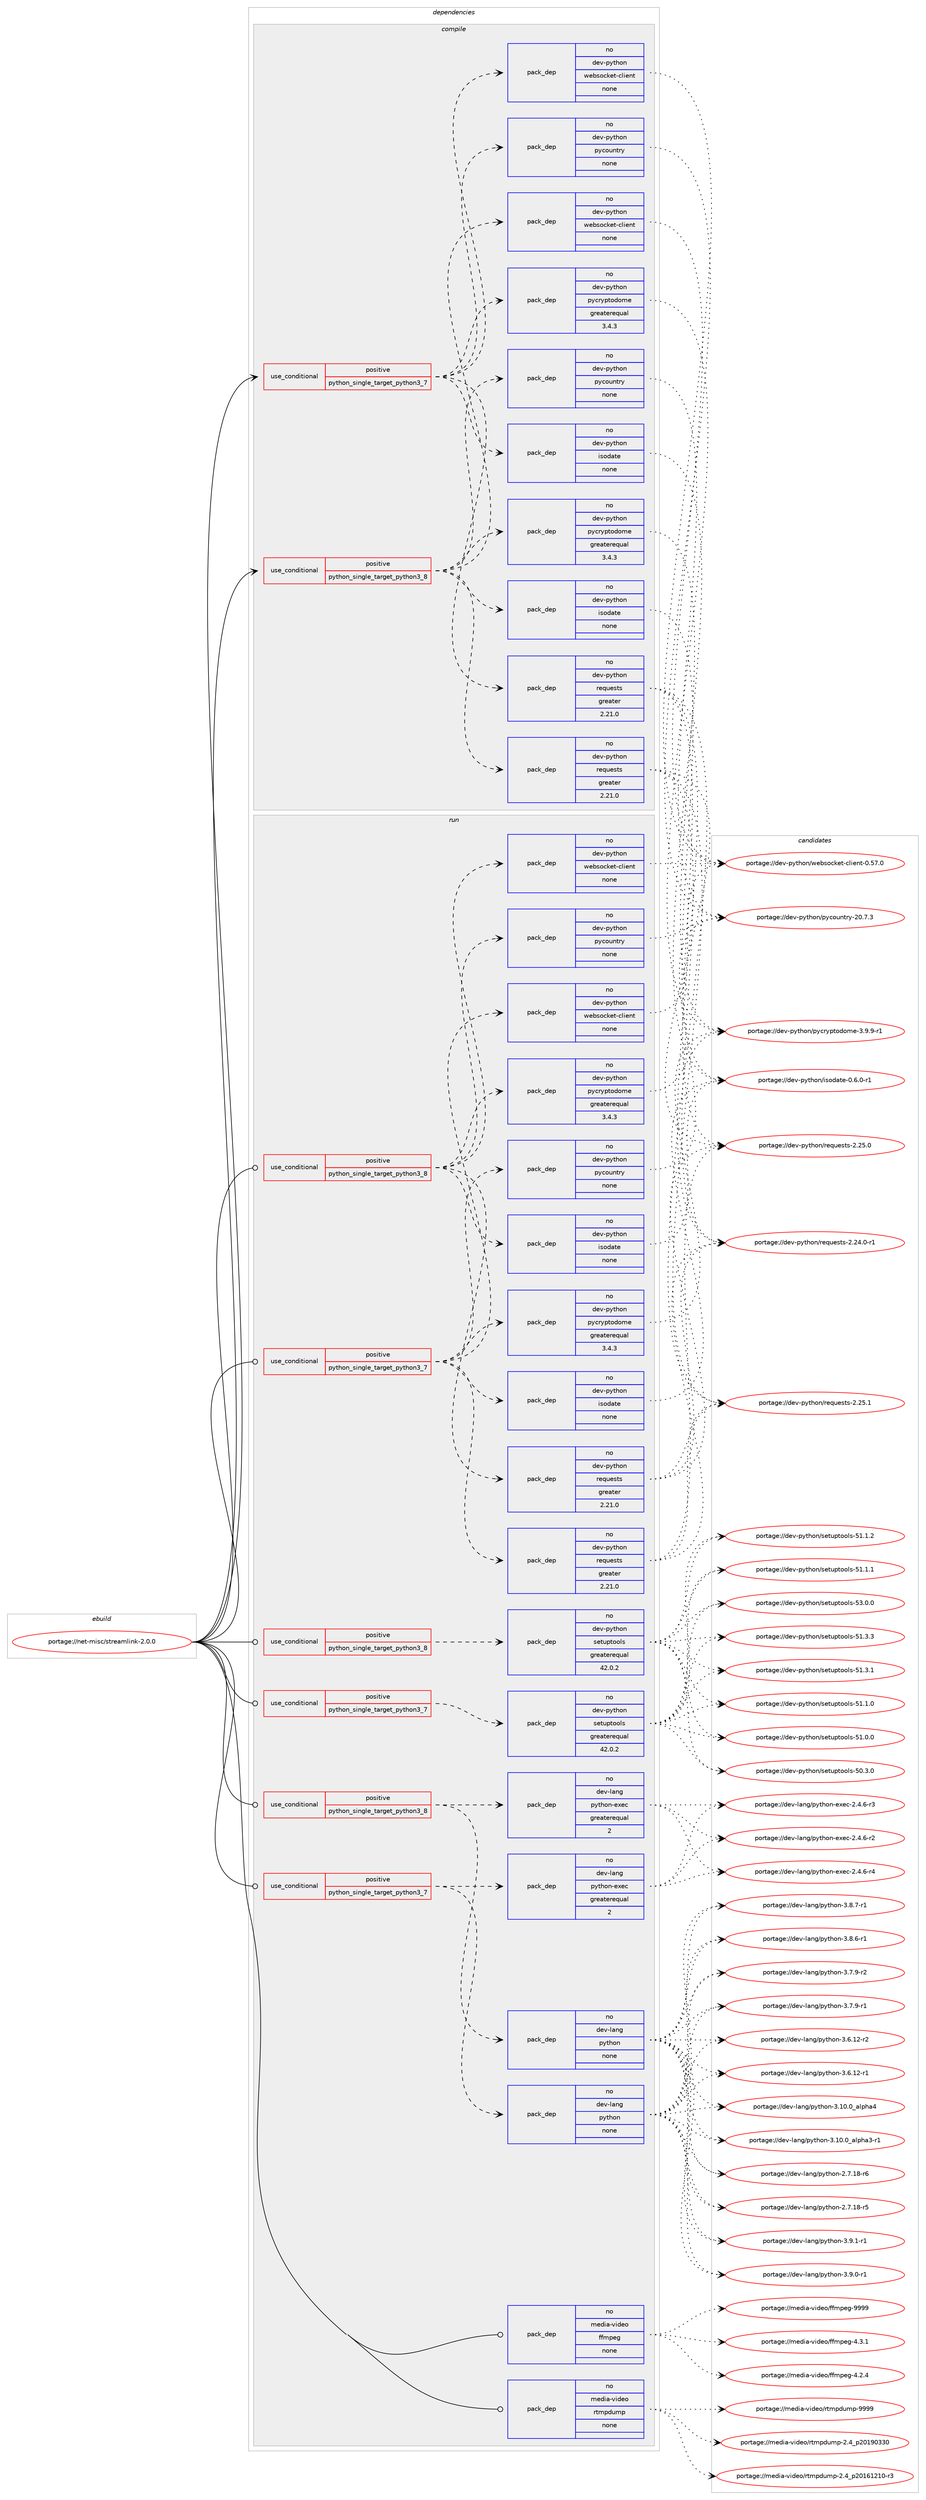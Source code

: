 digraph prolog {

# *************
# Graph options
# *************

newrank=true;
concentrate=true;
compound=true;
graph [rankdir=LR,fontname=Helvetica,fontsize=10,ranksep=1.5];#, ranksep=2.5, nodesep=0.2];
edge  [arrowhead=vee];
node  [fontname=Helvetica,fontsize=10];

# **********
# The ebuild
# **********

subgraph cluster_leftcol {
color=gray;
rank=same;
label=<<i>ebuild</i>>;
id [label="portage://net-misc/streamlink-2.0.0", color=red, width=4, href="../net-misc/streamlink-2.0.0.svg"];
}

# ****************
# The dependencies
# ****************

subgraph cluster_midcol {
color=gray;
label=<<i>dependencies</i>>;
subgraph cluster_compile {
fillcolor="#eeeeee";
style=filled;
label=<<i>compile</i>>;
subgraph cond7209 {
dependency23471 [label=<<TABLE BORDER="0" CELLBORDER="1" CELLSPACING="0" CELLPADDING="4"><TR><TD ROWSPAN="3" CELLPADDING="10">use_conditional</TD></TR><TR><TD>positive</TD></TR><TR><TD>python_single_target_python3_7</TD></TR></TABLE>>, shape=none, color=red];
subgraph pack16081 {
dependency23472 [label=<<TABLE BORDER="0" CELLBORDER="1" CELLSPACING="0" CELLPADDING="4" WIDTH="220"><TR><TD ROWSPAN="6" CELLPADDING="30">pack_dep</TD></TR><TR><TD WIDTH="110">no</TD></TR><TR><TD>dev-python</TD></TR><TR><TD>requests</TD></TR><TR><TD>greater</TD></TR><TR><TD>2.21.0</TD></TR></TABLE>>, shape=none, color=blue];
}
dependency23471:e -> dependency23472:w [weight=20,style="dashed",arrowhead="vee"];
subgraph pack16082 {
dependency23473 [label=<<TABLE BORDER="0" CELLBORDER="1" CELLSPACING="0" CELLPADDING="4" WIDTH="220"><TR><TD ROWSPAN="6" CELLPADDING="30">pack_dep</TD></TR><TR><TD WIDTH="110">no</TD></TR><TR><TD>dev-python</TD></TR><TR><TD>isodate</TD></TR><TR><TD>none</TD></TR><TR><TD></TD></TR></TABLE>>, shape=none, color=blue];
}
dependency23471:e -> dependency23473:w [weight=20,style="dashed",arrowhead="vee"];
subgraph pack16083 {
dependency23474 [label=<<TABLE BORDER="0" CELLBORDER="1" CELLSPACING="0" CELLPADDING="4" WIDTH="220"><TR><TD ROWSPAN="6" CELLPADDING="30">pack_dep</TD></TR><TR><TD WIDTH="110">no</TD></TR><TR><TD>dev-python</TD></TR><TR><TD>websocket-client</TD></TR><TR><TD>none</TD></TR><TR><TD></TD></TR></TABLE>>, shape=none, color=blue];
}
dependency23471:e -> dependency23474:w [weight=20,style="dashed",arrowhead="vee"];
subgraph pack16084 {
dependency23475 [label=<<TABLE BORDER="0" CELLBORDER="1" CELLSPACING="0" CELLPADDING="4" WIDTH="220"><TR><TD ROWSPAN="6" CELLPADDING="30">pack_dep</TD></TR><TR><TD WIDTH="110">no</TD></TR><TR><TD>dev-python</TD></TR><TR><TD>pycountry</TD></TR><TR><TD>none</TD></TR><TR><TD></TD></TR></TABLE>>, shape=none, color=blue];
}
dependency23471:e -> dependency23475:w [weight=20,style="dashed",arrowhead="vee"];
subgraph pack16085 {
dependency23476 [label=<<TABLE BORDER="0" CELLBORDER="1" CELLSPACING="0" CELLPADDING="4" WIDTH="220"><TR><TD ROWSPAN="6" CELLPADDING="30">pack_dep</TD></TR><TR><TD WIDTH="110">no</TD></TR><TR><TD>dev-python</TD></TR><TR><TD>pycryptodome</TD></TR><TR><TD>greaterequal</TD></TR><TR><TD>3.4.3</TD></TR></TABLE>>, shape=none, color=blue];
}
dependency23471:e -> dependency23476:w [weight=20,style="dashed",arrowhead="vee"];
}
id:e -> dependency23471:w [weight=20,style="solid",arrowhead="vee"];
subgraph cond7210 {
dependency23477 [label=<<TABLE BORDER="0" CELLBORDER="1" CELLSPACING="0" CELLPADDING="4"><TR><TD ROWSPAN="3" CELLPADDING="10">use_conditional</TD></TR><TR><TD>positive</TD></TR><TR><TD>python_single_target_python3_8</TD></TR></TABLE>>, shape=none, color=red];
subgraph pack16086 {
dependency23478 [label=<<TABLE BORDER="0" CELLBORDER="1" CELLSPACING="0" CELLPADDING="4" WIDTH="220"><TR><TD ROWSPAN="6" CELLPADDING="30">pack_dep</TD></TR><TR><TD WIDTH="110">no</TD></TR><TR><TD>dev-python</TD></TR><TR><TD>requests</TD></TR><TR><TD>greater</TD></TR><TR><TD>2.21.0</TD></TR></TABLE>>, shape=none, color=blue];
}
dependency23477:e -> dependency23478:w [weight=20,style="dashed",arrowhead="vee"];
subgraph pack16087 {
dependency23479 [label=<<TABLE BORDER="0" CELLBORDER="1" CELLSPACING="0" CELLPADDING="4" WIDTH="220"><TR><TD ROWSPAN="6" CELLPADDING="30">pack_dep</TD></TR><TR><TD WIDTH="110">no</TD></TR><TR><TD>dev-python</TD></TR><TR><TD>isodate</TD></TR><TR><TD>none</TD></TR><TR><TD></TD></TR></TABLE>>, shape=none, color=blue];
}
dependency23477:e -> dependency23479:w [weight=20,style="dashed",arrowhead="vee"];
subgraph pack16088 {
dependency23480 [label=<<TABLE BORDER="0" CELLBORDER="1" CELLSPACING="0" CELLPADDING="4" WIDTH="220"><TR><TD ROWSPAN="6" CELLPADDING="30">pack_dep</TD></TR><TR><TD WIDTH="110">no</TD></TR><TR><TD>dev-python</TD></TR><TR><TD>websocket-client</TD></TR><TR><TD>none</TD></TR><TR><TD></TD></TR></TABLE>>, shape=none, color=blue];
}
dependency23477:e -> dependency23480:w [weight=20,style="dashed",arrowhead="vee"];
subgraph pack16089 {
dependency23481 [label=<<TABLE BORDER="0" CELLBORDER="1" CELLSPACING="0" CELLPADDING="4" WIDTH="220"><TR><TD ROWSPAN="6" CELLPADDING="30">pack_dep</TD></TR><TR><TD WIDTH="110">no</TD></TR><TR><TD>dev-python</TD></TR><TR><TD>pycountry</TD></TR><TR><TD>none</TD></TR><TR><TD></TD></TR></TABLE>>, shape=none, color=blue];
}
dependency23477:e -> dependency23481:w [weight=20,style="dashed",arrowhead="vee"];
subgraph pack16090 {
dependency23482 [label=<<TABLE BORDER="0" CELLBORDER="1" CELLSPACING="0" CELLPADDING="4" WIDTH="220"><TR><TD ROWSPAN="6" CELLPADDING="30">pack_dep</TD></TR><TR><TD WIDTH="110">no</TD></TR><TR><TD>dev-python</TD></TR><TR><TD>pycryptodome</TD></TR><TR><TD>greaterequal</TD></TR><TR><TD>3.4.3</TD></TR></TABLE>>, shape=none, color=blue];
}
dependency23477:e -> dependency23482:w [weight=20,style="dashed",arrowhead="vee"];
}
id:e -> dependency23477:w [weight=20,style="solid",arrowhead="vee"];
}
subgraph cluster_compileandrun {
fillcolor="#eeeeee";
style=filled;
label=<<i>compile and run</i>>;
}
subgraph cluster_run {
fillcolor="#eeeeee";
style=filled;
label=<<i>run</i>>;
subgraph cond7211 {
dependency23483 [label=<<TABLE BORDER="0" CELLBORDER="1" CELLSPACING="0" CELLPADDING="4"><TR><TD ROWSPAN="3" CELLPADDING="10">use_conditional</TD></TR><TR><TD>positive</TD></TR><TR><TD>python_single_target_python3_7</TD></TR></TABLE>>, shape=none, color=red];
subgraph pack16091 {
dependency23484 [label=<<TABLE BORDER="0" CELLBORDER="1" CELLSPACING="0" CELLPADDING="4" WIDTH="220"><TR><TD ROWSPAN="6" CELLPADDING="30">pack_dep</TD></TR><TR><TD WIDTH="110">no</TD></TR><TR><TD>dev-lang</TD></TR><TR><TD>python</TD></TR><TR><TD>none</TD></TR><TR><TD></TD></TR></TABLE>>, shape=none, color=blue];
}
dependency23483:e -> dependency23484:w [weight=20,style="dashed",arrowhead="vee"];
subgraph pack16092 {
dependency23485 [label=<<TABLE BORDER="0" CELLBORDER="1" CELLSPACING="0" CELLPADDING="4" WIDTH="220"><TR><TD ROWSPAN="6" CELLPADDING="30">pack_dep</TD></TR><TR><TD WIDTH="110">no</TD></TR><TR><TD>dev-lang</TD></TR><TR><TD>python-exec</TD></TR><TR><TD>greaterequal</TD></TR><TR><TD>2</TD></TR></TABLE>>, shape=none, color=blue];
}
dependency23483:e -> dependency23485:w [weight=20,style="dashed",arrowhead="vee"];
}
id:e -> dependency23483:w [weight=20,style="solid",arrowhead="odot"];
subgraph cond7212 {
dependency23486 [label=<<TABLE BORDER="0" CELLBORDER="1" CELLSPACING="0" CELLPADDING="4"><TR><TD ROWSPAN="3" CELLPADDING="10">use_conditional</TD></TR><TR><TD>positive</TD></TR><TR><TD>python_single_target_python3_7</TD></TR></TABLE>>, shape=none, color=red];
subgraph pack16093 {
dependency23487 [label=<<TABLE BORDER="0" CELLBORDER="1" CELLSPACING="0" CELLPADDING="4" WIDTH="220"><TR><TD ROWSPAN="6" CELLPADDING="30">pack_dep</TD></TR><TR><TD WIDTH="110">no</TD></TR><TR><TD>dev-python</TD></TR><TR><TD>requests</TD></TR><TR><TD>greater</TD></TR><TR><TD>2.21.0</TD></TR></TABLE>>, shape=none, color=blue];
}
dependency23486:e -> dependency23487:w [weight=20,style="dashed",arrowhead="vee"];
subgraph pack16094 {
dependency23488 [label=<<TABLE BORDER="0" CELLBORDER="1" CELLSPACING="0" CELLPADDING="4" WIDTH="220"><TR><TD ROWSPAN="6" CELLPADDING="30">pack_dep</TD></TR><TR><TD WIDTH="110">no</TD></TR><TR><TD>dev-python</TD></TR><TR><TD>isodate</TD></TR><TR><TD>none</TD></TR><TR><TD></TD></TR></TABLE>>, shape=none, color=blue];
}
dependency23486:e -> dependency23488:w [weight=20,style="dashed",arrowhead="vee"];
subgraph pack16095 {
dependency23489 [label=<<TABLE BORDER="0" CELLBORDER="1" CELLSPACING="0" CELLPADDING="4" WIDTH="220"><TR><TD ROWSPAN="6" CELLPADDING="30">pack_dep</TD></TR><TR><TD WIDTH="110">no</TD></TR><TR><TD>dev-python</TD></TR><TR><TD>websocket-client</TD></TR><TR><TD>none</TD></TR><TR><TD></TD></TR></TABLE>>, shape=none, color=blue];
}
dependency23486:e -> dependency23489:w [weight=20,style="dashed",arrowhead="vee"];
subgraph pack16096 {
dependency23490 [label=<<TABLE BORDER="0" CELLBORDER="1" CELLSPACING="0" CELLPADDING="4" WIDTH="220"><TR><TD ROWSPAN="6" CELLPADDING="30">pack_dep</TD></TR><TR><TD WIDTH="110">no</TD></TR><TR><TD>dev-python</TD></TR><TR><TD>pycountry</TD></TR><TR><TD>none</TD></TR><TR><TD></TD></TR></TABLE>>, shape=none, color=blue];
}
dependency23486:e -> dependency23490:w [weight=20,style="dashed",arrowhead="vee"];
subgraph pack16097 {
dependency23491 [label=<<TABLE BORDER="0" CELLBORDER="1" CELLSPACING="0" CELLPADDING="4" WIDTH="220"><TR><TD ROWSPAN="6" CELLPADDING="30">pack_dep</TD></TR><TR><TD WIDTH="110">no</TD></TR><TR><TD>dev-python</TD></TR><TR><TD>pycryptodome</TD></TR><TR><TD>greaterequal</TD></TR><TR><TD>3.4.3</TD></TR></TABLE>>, shape=none, color=blue];
}
dependency23486:e -> dependency23491:w [weight=20,style="dashed",arrowhead="vee"];
}
id:e -> dependency23486:w [weight=20,style="solid",arrowhead="odot"];
subgraph cond7213 {
dependency23492 [label=<<TABLE BORDER="0" CELLBORDER="1" CELLSPACING="0" CELLPADDING="4"><TR><TD ROWSPAN="3" CELLPADDING="10">use_conditional</TD></TR><TR><TD>positive</TD></TR><TR><TD>python_single_target_python3_7</TD></TR></TABLE>>, shape=none, color=red];
subgraph pack16098 {
dependency23493 [label=<<TABLE BORDER="0" CELLBORDER="1" CELLSPACING="0" CELLPADDING="4" WIDTH="220"><TR><TD ROWSPAN="6" CELLPADDING="30">pack_dep</TD></TR><TR><TD WIDTH="110">no</TD></TR><TR><TD>dev-python</TD></TR><TR><TD>setuptools</TD></TR><TR><TD>greaterequal</TD></TR><TR><TD>42.0.2</TD></TR></TABLE>>, shape=none, color=blue];
}
dependency23492:e -> dependency23493:w [weight=20,style="dashed",arrowhead="vee"];
}
id:e -> dependency23492:w [weight=20,style="solid",arrowhead="odot"];
subgraph cond7214 {
dependency23494 [label=<<TABLE BORDER="0" CELLBORDER="1" CELLSPACING="0" CELLPADDING="4"><TR><TD ROWSPAN="3" CELLPADDING="10">use_conditional</TD></TR><TR><TD>positive</TD></TR><TR><TD>python_single_target_python3_8</TD></TR></TABLE>>, shape=none, color=red];
subgraph pack16099 {
dependency23495 [label=<<TABLE BORDER="0" CELLBORDER="1" CELLSPACING="0" CELLPADDING="4" WIDTH="220"><TR><TD ROWSPAN="6" CELLPADDING="30">pack_dep</TD></TR><TR><TD WIDTH="110">no</TD></TR><TR><TD>dev-lang</TD></TR><TR><TD>python</TD></TR><TR><TD>none</TD></TR><TR><TD></TD></TR></TABLE>>, shape=none, color=blue];
}
dependency23494:e -> dependency23495:w [weight=20,style="dashed",arrowhead="vee"];
subgraph pack16100 {
dependency23496 [label=<<TABLE BORDER="0" CELLBORDER="1" CELLSPACING="0" CELLPADDING="4" WIDTH="220"><TR><TD ROWSPAN="6" CELLPADDING="30">pack_dep</TD></TR><TR><TD WIDTH="110">no</TD></TR><TR><TD>dev-lang</TD></TR><TR><TD>python-exec</TD></TR><TR><TD>greaterequal</TD></TR><TR><TD>2</TD></TR></TABLE>>, shape=none, color=blue];
}
dependency23494:e -> dependency23496:w [weight=20,style="dashed",arrowhead="vee"];
}
id:e -> dependency23494:w [weight=20,style="solid",arrowhead="odot"];
subgraph cond7215 {
dependency23497 [label=<<TABLE BORDER="0" CELLBORDER="1" CELLSPACING="0" CELLPADDING="4"><TR><TD ROWSPAN="3" CELLPADDING="10">use_conditional</TD></TR><TR><TD>positive</TD></TR><TR><TD>python_single_target_python3_8</TD></TR></TABLE>>, shape=none, color=red];
subgraph pack16101 {
dependency23498 [label=<<TABLE BORDER="0" CELLBORDER="1" CELLSPACING="0" CELLPADDING="4" WIDTH="220"><TR><TD ROWSPAN="6" CELLPADDING="30">pack_dep</TD></TR><TR><TD WIDTH="110">no</TD></TR><TR><TD>dev-python</TD></TR><TR><TD>requests</TD></TR><TR><TD>greater</TD></TR><TR><TD>2.21.0</TD></TR></TABLE>>, shape=none, color=blue];
}
dependency23497:e -> dependency23498:w [weight=20,style="dashed",arrowhead="vee"];
subgraph pack16102 {
dependency23499 [label=<<TABLE BORDER="0" CELLBORDER="1" CELLSPACING="0" CELLPADDING="4" WIDTH="220"><TR><TD ROWSPAN="6" CELLPADDING="30">pack_dep</TD></TR><TR><TD WIDTH="110">no</TD></TR><TR><TD>dev-python</TD></TR><TR><TD>isodate</TD></TR><TR><TD>none</TD></TR><TR><TD></TD></TR></TABLE>>, shape=none, color=blue];
}
dependency23497:e -> dependency23499:w [weight=20,style="dashed",arrowhead="vee"];
subgraph pack16103 {
dependency23500 [label=<<TABLE BORDER="0" CELLBORDER="1" CELLSPACING="0" CELLPADDING="4" WIDTH="220"><TR><TD ROWSPAN="6" CELLPADDING="30">pack_dep</TD></TR><TR><TD WIDTH="110">no</TD></TR><TR><TD>dev-python</TD></TR><TR><TD>websocket-client</TD></TR><TR><TD>none</TD></TR><TR><TD></TD></TR></TABLE>>, shape=none, color=blue];
}
dependency23497:e -> dependency23500:w [weight=20,style="dashed",arrowhead="vee"];
subgraph pack16104 {
dependency23501 [label=<<TABLE BORDER="0" CELLBORDER="1" CELLSPACING="0" CELLPADDING="4" WIDTH="220"><TR><TD ROWSPAN="6" CELLPADDING="30">pack_dep</TD></TR><TR><TD WIDTH="110">no</TD></TR><TR><TD>dev-python</TD></TR><TR><TD>pycountry</TD></TR><TR><TD>none</TD></TR><TR><TD></TD></TR></TABLE>>, shape=none, color=blue];
}
dependency23497:e -> dependency23501:w [weight=20,style="dashed",arrowhead="vee"];
subgraph pack16105 {
dependency23502 [label=<<TABLE BORDER="0" CELLBORDER="1" CELLSPACING="0" CELLPADDING="4" WIDTH="220"><TR><TD ROWSPAN="6" CELLPADDING="30">pack_dep</TD></TR><TR><TD WIDTH="110">no</TD></TR><TR><TD>dev-python</TD></TR><TR><TD>pycryptodome</TD></TR><TR><TD>greaterequal</TD></TR><TR><TD>3.4.3</TD></TR></TABLE>>, shape=none, color=blue];
}
dependency23497:e -> dependency23502:w [weight=20,style="dashed",arrowhead="vee"];
}
id:e -> dependency23497:w [weight=20,style="solid",arrowhead="odot"];
subgraph cond7216 {
dependency23503 [label=<<TABLE BORDER="0" CELLBORDER="1" CELLSPACING="0" CELLPADDING="4"><TR><TD ROWSPAN="3" CELLPADDING="10">use_conditional</TD></TR><TR><TD>positive</TD></TR><TR><TD>python_single_target_python3_8</TD></TR></TABLE>>, shape=none, color=red];
subgraph pack16106 {
dependency23504 [label=<<TABLE BORDER="0" CELLBORDER="1" CELLSPACING="0" CELLPADDING="4" WIDTH="220"><TR><TD ROWSPAN="6" CELLPADDING="30">pack_dep</TD></TR><TR><TD WIDTH="110">no</TD></TR><TR><TD>dev-python</TD></TR><TR><TD>setuptools</TD></TR><TR><TD>greaterequal</TD></TR><TR><TD>42.0.2</TD></TR></TABLE>>, shape=none, color=blue];
}
dependency23503:e -> dependency23504:w [weight=20,style="dashed",arrowhead="vee"];
}
id:e -> dependency23503:w [weight=20,style="solid",arrowhead="odot"];
subgraph pack16107 {
dependency23505 [label=<<TABLE BORDER="0" CELLBORDER="1" CELLSPACING="0" CELLPADDING="4" WIDTH="220"><TR><TD ROWSPAN="6" CELLPADDING="30">pack_dep</TD></TR><TR><TD WIDTH="110">no</TD></TR><TR><TD>media-video</TD></TR><TR><TD>ffmpeg</TD></TR><TR><TD>none</TD></TR><TR><TD></TD></TR></TABLE>>, shape=none, color=blue];
}
id:e -> dependency23505:w [weight=20,style="solid",arrowhead="odot"];
subgraph pack16108 {
dependency23506 [label=<<TABLE BORDER="0" CELLBORDER="1" CELLSPACING="0" CELLPADDING="4" WIDTH="220"><TR><TD ROWSPAN="6" CELLPADDING="30">pack_dep</TD></TR><TR><TD WIDTH="110">no</TD></TR><TR><TD>media-video</TD></TR><TR><TD>rtmpdump</TD></TR><TR><TD>none</TD></TR><TR><TD></TD></TR></TABLE>>, shape=none, color=blue];
}
id:e -> dependency23506:w [weight=20,style="solid",arrowhead="odot"];
}
}

# **************
# The candidates
# **************

subgraph cluster_choices {
rank=same;
color=gray;
label=<<i>candidates</i>>;

subgraph choice16081 {
color=black;
nodesep=1;
choice100101118451121211161041111104711410111311710111511611545504650534649 [label="portage://dev-python/requests-2.25.1", color=red, width=4,href="../dev-python/requests-2.25.1.svg"];
choice100101118451121211161041111104711410111311710111511611545504650534648 [label="portage://dev-python/requests-2.25.0", color=red, width=4,href="../dev-python/requests-2.25.0.svg"];
choice1001011184511212111610411111047114101113117101115116115455046505246484511449 [label="portage://dev-python/requests-2.24.0-r1", color=red, width=4,href="../dev-python/requests-2.24.0-r1.svg"];
dependency23472:e -> choice100101118451121211161041111104711410111311710111511611545504650534649:w [style=dotted,weight="100"];
dependency23472:e -> choice100101118451121211161041111104711410111311710111511611545504650534648:w [style=dotted,weight="100"];
dependency23472:e -> choice1001011184511212111610411111047114101113117101115116115455046505246484511449:w [style=dotted,weight="100"];
}
subgraph choice16082 {
color=black;
nodesep=1;
choice1001011184511212111610411111047105115111100971161014548465446484511449 [label="portage://dev-python/isodate-0.6.0-r1", color=red, width=4,href="../dev-python/isodate-0.6.0-r1.svg"];
dependency23473:e -> choice1001011184511212111610411111047105115111100971161014548465446484511449:w [style=dotted,weight="100"];
}
subgraph choice16083 {
color=black;
nodesep=1;
choice10010111845112121116104111110471191019811511199107101116459910810510111011645484653554648 [label="portage://dev-python/websocket-client-0.57.0", color=red, width=4,href="../dev-python/websocket-client-0.57.0.svg"];
dependency23474:e -> choice10010111845112121116104111110471191019811511199107101116459910810510111011645484653554648:w [style=dotted,weight="100"];
}
subgraph choice16084 {
color=black;
nodesep=1;
choice10010111845112121116104111110471121219911111711011611412145504846554651 [label="portage://dev-python/pycountry-20.7.3", color=red, width=4,href="../dev-python/pycountry-20.7.3.svg"];
dependency23475:e -> choice10010111845112121116104111110471121219911111711011611412145504846554651:w [style=dotted,weight="100"];
}
subgraph choice16085 {
color=black;
nodesep=1;
choice1001011184511212111610411111047112121991141211121161111001111091014551465746574511449 [label="portage://dev-python/pycryptodome-3.9.9-r1", color=red, width=4,href="../dev-python/pycryptodome-3.9.9-r1.svg"];
dependency23476:e -> choice1001011184511212111610411111047112121991141211121161111001111091014551465746574511449:w [style=dotted,weight="100"];
}
subgraph choice16086 {
color=black;
nodesep=1;
choice100101118451121211161041111104711410111311710111511611545504650534649 [label="portage://dev-python/requests-2.25.1", color=red, width=4,href="../dev-python/requests-2.25.1.svg"];
choice100101118451121211161041111104711410111311710111511611545504650534648 [label="portage://dev-python/requests-2.25.0", color=red, width=4,href="../dev-python/requests-2.25.0.svg"];
choice1001011184511212111610411111047114101113117101115116115455046505246484511449 [label="portage://dev-python/requests-2.24.0-r1", color=red, width=4,href="../dev-python/requests-2.24.0-r1.svg"];
dependency23478:e -> choice100101118451121211161041111104711410111311710111511611545504650534649:w [style=dotted,weight="100"];
dependency23478:e -> choice100101118451121211161041111104711410111311710111511611545504650534648:w [style=dotted,weight="100"];
dependency23478:e -> choice1001011184511212111610411111047114101113117101115116115455046505246484511449:w [style=dotted,weight="100"];
}
subgraph choice16087 {
color=black;
nodesep=1;
choice1001011184511212111610411111047105115111100971161014548465446484511449 [label="portage://dev-python/isodate-0.6.0-r1", color=red, width=4,href="../dev-python/isodate-0.6.0-r1.svg"];
dependency23479:e -> choice1001011184511212111610411111047105115111100971161014548465446484511449:w [style=dotted,weight="100"];
}
subgraph choice16088 {
color=black;
nodesep=1;
choice10010111845112121116104111110471191019811511199107101116459910810510111011645484653554648 [label="portage://dev-python/websocket-client-0.57.0", color=red, width=4,href="../dev-python/websocket-client-0.57.0.svg"];
dependency23480:e -> choice10010111845112121116104111110471191019811511199107101116459910810510111011645484653554648:w [style=dotted,weight="100"];
}
subgraph choice16089 {
color=black;
nodesep=1;
choice10010111845112121116104111110471121219911111711011611412145504846554651 [label="portage://dev-python/pycountry-20.7.3", color=red, width=4,href="../dev-python/pycountry-20.7.3.svg"];
dependency23481:e -> choice10010111845112121116104111110471121219911111711011611412145504846554651:w [style=dotted,weight="100"];
}
subgraph choice16090 {
color=black;
nodesep=1;
choice1001011184511212111610411111047112121991141211121161111001111091014551465746574511449 [label="portage://dev-python/pycryptodome-3.9.9-r1", color=red, width=4,href="../dev-python/pycryptodome-3.9.9-r1.svg"];
dependency23482:e -> choice1001011184511212111610411111047112121991141211121161111001111091014551465746574511449:w [style=dotted,weight="100"];
}
subgraph choice16091 {
color=black;
nodesep=1;
choice1001011184510897110103471121211161041111104551465746494511449 [label="portage://dev-lang/python-3.9.1-r1", color=red, width=4,href="../dev-lang/python-3.9.1-r1.svg"];
choice1001011184510897110103471121211161041111104551465746484511449 [label="portage://dev-lang/python-3.9.0-r1", color=red, width=4,href="../dev-lang/python-3.9.0-r1.svg"];
choice1001011184510897110103471121211161041111104551465646554511449 [label="portage://dev-lang/python-3.8.7-r1", color=red, width=4,href="../dev-lang/python-3.8.7-r1.svg"];
choice1001011184510897110103471121211161041111104551465646544511449 [label="portage://dev-lang/python-3.8.6-r1", color=red, width=4,href="../dev-lang/python-3.8.6-r1.svg"];
choice1001011184510897110103471121211161041111104551465546574511450 [label="portage://dev-lang/python-3.7.9-r2", color=red, width=4,href="../dev-lang/python-3.7.9-r2.svg"];
choice1001011184510897110103471121211161041111104551465546574511449 [label="portage://dev-lang/python-3.7.9-r1", color=red, width=4,href="../dev-lang/python-3.7.9-r1.svg"];
choice100101118451089711010347112121116104111110455146544649504511450 [label="portage://dev-lang/python-3.6.12-r2", color=red, width=4,href="../dev-lang/python-3.6.12-r2.svg"];
choice100101118451089711010347112121116104111110455146544649504511449 [label="portage://dev-lang/python-3.6.12-r1", color=red, width=4,href="../dev-lang/python-3.6.12-r1.svg"];
choice1001011184510897110103471121211161041111104551464948464895971081121049752 [label="portage://dev-lang/python-3.10.0_alpha4", color=red, width=4,href="../dev-lang/python-3.10.0_alpha4.svg"];
choice10010111845108971101034711212111610411111045514649484648959710811210497514511449 [label="portage://dev-lang/python-3.10.0_alpha3-r1", color=red, width=4,href="../dev-lang/python-3.10.0_alpha3-r1.svg"];
choice100101118451089711010347112121116104111110455046554649564511454 [label="portage://dev-lang/python-2.7.18-r6", color=red, width=4,href="../dev-lang/python-2.7.18-r6.svg"];
choice100101118451089711010347112121116104111110455046554649564511453 [label="portage://dev-lang/python-2.7.18-r5", color=red, width=4,href="../dev-lang/python-2.7.18-r5.svg"];
dependency23484:e -> choice1001011184510897110103471121211161041111104551465746494511449:w [style=dotted,weight="100"];
dependency23484:e -> choice1001011184510897110103471121211161041111104551465746484511449:w [style=dotted,weight="100"];
dependency23484:e -> choice1001011184510897110103471121211161041111104551465646554511449:w [style=dotted,weight="100"];
dependency23484:e -> choice1001011184510897110103471121211161041111104551465646544511449:w [style=dotted,weight="100"];
dependency23484:e -> choice1001011184510897110103471121211161041111104551465546574511450:w [style=dotted,weight="100"];
dependency23484:e -> choice1001011184510897110103471121211161041111104551465546574511449:w [style=dotted,weight="100"];
dependency23484:e -> choice100101118451089711010347112121116104111110455146544649504511450:w [style=dotted,weight="100"];
dependency23484:e -> choice100101118451089711010347112121116104111110455146544649504511449:w [style=dotted,weight="100"];
dependency23484:e -> choice1001011184510897110103471121211161041111104551464948464895971081121049752:w [style=dotted,weight="100"];
dependency23484:e -> choice10010111845108971101034711212111610411111045514649484648959710811210497514511449:w [style=dotted,weight="100"];
dependency23484:e -> choice100101118451089711010347112121116104111110455046554649564511454:w [style=dotted,weight="100"];
dependency23484:e -> choice100101118451089711010347112121116104111110455046554649564511453:w [style=dotted,weight="100"];
}
subgraph choice16092 {
color=black;
nodesep=1;
choice10010111845108971101034711212111610411111045101120101994550465246544511452 [label="portage://dev-lang/python-exec-2.4.6-r4", color=red, width=4,href="../dev-lang/python-exec-2.4.6-r4.svg"];
choice10010111845108971101034711212111610411111045101120101994550465246544511451 [label="portage://dev-lang/python-exec-2.4.6-r3", color=red, width=4,href="../dev-lang/python-exec-2.4.6-r3.svg"];
choice10010111845108971101034711212111610411111045101120101994550465246544511450 [label="portage://dev-lang/python-exec-2.4.6-r2", color=red, width=4,href="../dev-lang/python-exec-2.4.6-r2.svg"];
dependency23485:e -> choice10010111845108971101034711212111610411111045101120101994550465246544511452:w [style=dotted,weight="100"];
dependency23485:e -> choice10010111845108971101034711212111610411111045101120101994550465246544511451:w [style=dotted,weight="100"];
dependency23485:e -> choice10010111845108971101034711212111610411111045101120101994550465246544511450:w [style=dotted,weight="100"];
}
subgraph choice16093 {
color=black;
nodesep=1;
choice100101118451121211161041111104711410111311710111511611545504650534649 [label="portage://dev-python/requests-2.25.1", color=red, width=4,href="../dev-python/requests-2.25.1.svg"];
choice100101118451121211161041111104711410111311710111511611545504650534648 [label="portage://dev-python/requests-2.25.0", color=red, width=4,href="../dev-python/requests-2.25.0.svg"];
choice1001011184511212111610411111047114101113117101115116115455046505246484511449 [label="portage://dev-python/requests-2.24.0-r1", color=red, width=4,href="../dev-python/requests-2.24.0-r1.svg"];
dependency23487:e -> choice100101118451121211161041111104711410111311710111511611545504650534649:w [style=dotted,weight="100"];
dependency23487:e -> choice100101118451121211161041111104711410111311710111511611545504650534648:w [style=dotted,weight="100"];
dependency23487:e -> choice1001011184511212111610411111047114101113117101115116115455046505246484511449:w [style=dotted,weight="100"];
}
subgraph choice16094 {
color=black;
nodesep=1;
choice1001011184511212111610411111047105115111100971161014548465446484511449 [label="portage://dev-python/isodate-0.6.0-r1", color=red, width=4,href="../dev-python/isodate-0.6.0-r1.svg"];
dependency23488:e -> choice1001011184511212111610411111047105115111100971161014548465446484511449:w [style=dotted,weight="100"];
}
subgraph choice16095 {
color=black;
nodesep=1;
choice10010111845112121116104111110471191019811511199107101116459910810510111011645484653554648 [label="portage://dev-python/websocket-client-0.57.0", color=red, width=4,href="../dev-python/websocket-client-0.57.0.svg"];
dependency23489:e -> choice10010111845112121116104111110471191019811511199107101116459910810510111011645484653554648:w [style=dotted,weight="100"];
}
subgraph choice16096 {
color=black;
nodesep=1;
choice10010111845112121116104111110471121219911111711011611412145504846554651 [label="portage://dev-python/pycountry-20.7.3", color=red, width=4,href="../dev-python/pycountry-20.7.3.svg"];
dependency23490:e -> choice10010111845112121116104111110471121219911111711011611412145504846554651:w [style=dotted,weight="100"];
}
subgraph choice16097 {
color=black;
nodesep=1;
choice1001011184511212111610411111047112121991141211121161111001111091014551465746574511449 [label="portage://dev-python/pycryptodome-3.9.9-r1", color=red, width=4,href="../dev-python/pycryptodome-3.9.9-r1.svg"];
dependency23491:e -> choice1001011184511212111610411111047112121991141211121161111001111091014551465746574511449:w [style=dotted,weight="100"];
}
subgraph choice16098 {
color=black;
nodesep=1;
choice100101118451121211161041111104711510111611711211611111110811545535146484648 [label="portage://dev-python/setuptools-53.0.0", color=red, width=4,href="../dev-python/setuptools-53.0.0.svg"];
choice100101118451121211161041111104711510111611711211611111110811545534946514651 [label="portage://dev-python/setuptools-51.3.3", color=red, width=4,href="../dev-python/setuptools-51.3.3.svg"];
choice100101118451121211161041111104711510111611711211611111110811545534946514649 [label="portage://dev-python/setuptools-51.3.1", color=red, width=4,href="../dev-python/setuptools-51.3.1.svg"];
choice100101118451121211161041111104711510111611711211611111110811545534946494650 [label="portage://dev-python/setuptools-51.1.2", color=red, width=4,href="../dev-python/setuptools-51.1.2.svg"];
choice100101118451121211161041111104711510111611711211611111110811545534946494649 [label="portage://dev-python/setuptools-51.1.1", color=red, width=4,href="../dev-python/setuptools-51.1.1.svg"];
choice100101118451121211161041111104711510111611711211611111110811545534946494648 [label="portage://dev-python/setuptools-51.1.0", color=red, width=4,href="../dev-python/setuptools-51.1.0.svg"];
choice100101118451121211161041111104711510111611711211611111110811545534946484648 [label="portage://dev-python/setuptools-51.0.0", color=red, width=4,href="../dev-python/setuptools-51.0.0.svg"];
choice100101118451121211161041111104711510111611711211611111110811545534846514648 [label="portage://dev-python/setuptools-50.3.0", color=red, width=4,href="../dev-python/setuptools-50.3.0.svg"];
dependency23493:e -> choice100101118451121211161041111104711510111611711211611111110811545535146484648:w [style=dotted,weight="100"];
dependency23493:e -> choice100101118451121211161041111104711510111611711211611111110811545534946514651:w [style=dotted,weight="100"];
dependency23493:e -> choice100101118451121211161041111104711510111611711211611111110811545534946514649:w [style=dotted,weight="100"];
dependency23493:e -> choice100101118451121211161041111104711510111611711211611111110811545534946494650:w [style=dotted,weight="100"];
dependency23493:e -> choice100101118451121211161041111104711510111611711211611111110811545534946494649:w [style=dotted,weight="100"];
dependency23493:e -> choice100101118451121211161041111104711510111611711211611111110811545534946494648:w [style=dotted,weight="100"];
dependency23493:e -> choice100101118451121211161041111104711510111611711211611111110811545534946484648:w [style=dotted,weight="100"];
dependency23493:e -> choice100101118451121211161041111104711510111611711211611111110811545534846514648:w [style=dotted,weight="100"];
}
subgraph choice16099 {
color=black;
nodesep=1;
choice1001011184510897110103471121211161041111104551465746494511449 [label="portage://dev-lang/python-3.9.1-r1", color=red, width=4,href="../dev-lang/python-3.9.1-r1.svg"];
choice1001011184510897110103471121211161041111104551465746484511449 [label="portage://dev-lang/python-3.9.0-r1", color=red, width=4,href="../dev-lang/python-3.9.0-r1.svg"];
choice1001011184510897110103471121211161041111104551465646554511449 [label="portage://dev-lang/python-3.8.7-r1", color=red, width=4,href="../dev-lang/python-3.8.7-r1.svg"];
choice1001011184510897110103471121211161041111104551465646544511449 [label="portage://dev-lang/python-3.8.6-r1", color=red, width=4,href="../dev-lang/python-3.8.6-r1.svg"];
choice1001011184510897110103471121211161041111104551465546574511450 [label="portage://dev-lang/python-3.7.9-r2", color=red, width=4,href="../dev-lang/python-3.7.9-r2.svg"];
choice1001011184510897110103471121211161041111104551465546574511449 [label="portage://dev-lang/python-3.7.9-r1", color=red, width=4,href="../dev-lang/python-3.7.9-r1.svg"];
choice100101118451089711010347112121116104111110455146544649504511450 [label="portage://dev-lang/python-3.6.12-r2", color=red, width=4,href="../dev-lang/python-3.6.12-r2.svg"];
choice100101118451089711010347112121116104111110455146544649504511449 [label="portage://dev-lang/python-3.6.12-r1", color=red, width=4,href="../dev-lang/python-3.6.12-r1.svg"];
choice1001011184510897110103471121211161041111104551464948464895971081121049752 [label="portage://dev-lang/python-3.10.0_alpha4", color=red, width=4,href="../dev-lang/python-3.10.0_alpha4.svg"];
choice10010111845108971101034711212111610411111045514649484648959710811210497514511449 [label="portage://dev-lang/python-3.10.0_alpha3-r1", color=red, width=4,href="../dev-lang/python-3.10.0_alpha3-r1.svg"];
choice100101118451089711010347112121116104111110455046554649564511454 [label="portage://dev-lang/python-2.7.18-r6", color=red, width=4,href="../dev-lang/python-2.7.18-r6.svg"];
choice100101118451089711010347112121116104111110455046554649564511453 [label="portage://dev-lang/python-2.7.18-r5", color=red, width=4,href="../dev-lang/python-2.7.18-r5.svg"];
dependency23495:e -> choice1001011184510897110103471121211161041111104551465746494511449:w [style=dotted,weight="100"];
dependency23495:e -> choice1001011184510897110103471121211161041111104551465746484511449:w [style=dotted,weight="100"];
dependency23495:e -> choice1001011184510897110103471121211161041111104551465646554511449:w [style=dotted,weight="100"];
dependency23495:e -> choice1001011184510897110103471121211161041111104551465646544511449:w [style=dotted,weight="100"];
dependency23495:e -> choice1001011184510897110103471121211161041111104551465546574511450:w [style=dotted,weight="100"];
dependency23495:e -> choice1001011184510897110103471121211161041111104551465546574511449:w [style=dotted,weight="100"];
dependency23495:e -> choice100101118451089711010347112121116104111110455146544649504511450:w [style=dotted,weight="100"];
dependency23495:e -> choice100101118451089711010347112121116104111110455146544649504511449:w [style=dotted,weight="100"];
dependency23495:e -> choice1001011184510897110103471121211161041111104551464948464895971081121049752:w [style=dotted,weight="100"];
dependency23495:e -> choice10010111845108971101034711212111610411111045514649484648959710811210497514511449:w [style=dotted,weight="100"];
dependency23495:e -> choice100101118451089711010347112121116104111110455046554649564511454:w [style=dotted,weight="100"];
dependency23495:e -> choice100101118451089711010347112121116104111110455046554649564511453:w [style=dotted,weight="100"];
}
subgraph choice16100 {
color=black;
nodesep=1;
choice10010111845108971101034711212111610411111045101120101994550465246544511452 [label="portage://dev-lang/python-exec-2.4.6-r4", color=red, width=4,href="../dev-lang/python-exec-2.4.6-r4.svg"];
choice10010111845108971101034711212111610411111045101120101994550465246544511451 [label="portage://dev-lang/python-exec-2.4.6-r3", color=red, width=4,href="../dev-lang/python-exec-2.4.6-r3.svg"];
choice10010111845108971101034711212111610411111045101120101994550465246544511450 [label="portage://dev-lang/python-exec-2.4.6-r2", color=red, width=4,href="../dev-lang/python-exec-2.4.6-r2.svg"];
dependency23496:e -> choice10010111845108971101034711212111610411111045101120101994550465246544511452:w [style=dotted,weight="100"];
dependency23496:e -> choice10010111845108971101034711212111610411111045101120101994550465246544511451:w [style=dotted,weight="100"];
dependency23496:e -> choice10010111845108971101034711212111610411111045101120101994550465246544511450:w [style=dotted,weight="100"];
}
subgraph choice16101 {
color=black;
nodesep=1;
choice100101118451121211161041111104711410111311710111511611545504650534649 [label="portage://dev-python/requests-2.25.1", color=red, width=4,href="../dev-python/requests-2.25.1.svg"];
choice100101118451121211161041111104711410111311710111511611545504650534648 [label="portage://dev-python/requests-2.25.0", color=red, width=4,href="../dev-python/requests-2.25.0.svg"];
choice1001011184511212111610411111047114101113117101115116115455046505246484511449 [label="portage://dev-python/requests-2.24.0-r1", color=red, width=4,href="../dev-python/requests-2.24.0-r1.svg"];
dependency23498:e -> choice100101118451121211161041111104711410111311710111511611545504650534649:w [style=dotted,weight="100"];
dependency23498:e -> choice100101118451121211161041111104711410111311710111511611545504650534648:w [style=dotted,weight="100"];
dependency23498:e -> choice1001011184511212111610411111047114101113117101115116115455046505246484511449:w [style=dotted,weight="100"];
}
subgraph choice16102 {
color=black;
nodesep=1;
choice1001011184511212111610411111047105115111100971161014548465446484511449 [label="portage://dev-python/isodate-0.6.0-r1", color=red, width=4,href="../dev-python/isodate-0.6.0-r1.svg"];
dependency23499:e -> choice1001011184511212111610411111047105115111100971161014548465446484511449:w [style=dotted,weight="100"];
}
subgraph choice16103 {
color=black;
nodesep=1;
choice10010111845112121116104111110471191019811511199107101116459910810510111011645484653554648 [label="portage://dev-python/websocket-client-0.57.0", color=red, width=4,href="../dev-python/websocket-client-0.57.0.svg"];
dependency23500:e -> choice10010111845112121116104111110471191019811511199107101116459910810510111011645484653554648:w [style=dotted,weight="100"];
}
subgraph choice16104 {
color=black;
nodesep=1;
choice10010111845112121116104111110471121219911111711011611412145504846554651 [label="portage://dev-python/pycountry-20.7.3", color=red, width=4,href="../dev-python/pycountry-20.7.3.svg"];
dependency23501:e -> choice10010111845112121116104111110471121219911111711011611412145504846554651:w [style=dotted,weight="100"];
}
subgraph choice16105 {
color=black;
nodesep=1;
choice1001011184511212111610411111047112121991141211121161111001111091014551465746574511449 [label="portage://dev-python/pycryptodome-3.9.9-r1", color=red, width=4,href="../dev-python/pycryptodome-3.9.9-r1.svg"];
dependency23502:e -> choice1001011184511212111610411111047112121991141211121161111001111091014551465746574511449:w [style=dotted,weight="100"];
}
subgraph choice16106 {
color=black;
nodesep=1;
choice100101118451121211161041111104711510111611711211611111110811545535146484648 [label="portage://dev-python/setuptools-53.0.0", color=red, width=4,href="../dev-python/setuptools-53.0.0.svg"];
choice100101118451121211161041111104711510111611711211611111110811545534946514651 [label="portage://dev-python/setuptools-51.3.3", color=red, width=4,href="../dev-python/setuptools-51.3.3.svg"];
choice100101118451121211161041111104711510111611711211611111110811545534946514649 [label="portage://dev-python/setuptools-51.3.1", color=red, width=4,href="../dev-python/setuptools-51.3.1.svg"];
choice100101118451121211161041111104711510111611711211611111110811545534946494650 [label="portage://dev-python/setuptools-51.1.2", color=red, width=4,href="../dev-python/setuptools-51.1.2.svg"];
choice100101118451121211161041111104711510111611711211611111110811545534946494649 [label="portage://dev-python/setuptools-51.1.1", color=red, width=4,href="../dev-python/setuptools-51.1.1.svg"];
choice100101118451121211161041111104711510111611711211611111110811545534946494648 [label="portage://dev-python/setuptools-51.1.0", color=red, width=4,href="../dev-python/setuptools-51.1.0.svg"];
choice100101118451121211161041111104711510111611711211611111110811545534946484648 [label="portage://dev-python/setuptools-51.0.0", color=red, width=4,href="../dev-python/setuptools-51.0.0.svg"];
choice100101118451121211161041111104711510111611711211611111110811545534846514648 [label="portage://dev-python/setuptools-50.3.0", color=red, width=4,href="../dev-python/setuptools-50.3.0.svg"];
dependency23504:e -> choice100101118451121211161041111104711510111611711211611111110811545535146484648:w [style=dotted,weight="100"];
dependency23504:e -> choice100101118451121211161041111104711510111611711211611111110811545534946514651:w [style=dotted,weight="100"];
dependency23504:e -> choice100101118451121211161041111104711510111611711211611111110811545534946514649:w [style=dotted,weight="100"];
dependency23504:e -> choice100101118451121211161041111104711510111611711211611111110811545534946494650:w [style=dotted,weight="100"];
dependency23504:e -> choice100101118451121211161041111104711510111611711211611111110811545534946494649:w [style=dotted,weight="100"];
dependency23504:e -> choice100101118451121211161041111104711510111611711211611111110811545534946494648:w [style=dotted,weight="100"];
dependency23504:e -> choice100101118451121211161041111104711510111611711211611111110811545534946484648:w [style=dotted,weight="100"];
dependency23504:e -> choice100101118451121211161041111104711510111611711211611111110811545534846514648:w [style=dotted,weight="100"];
}
subgraph choice16107 {
color=black;
nodesep=1;
choice1091011001059745118105100101111471021021091121011034557575757 [label="portage://media-video/ffmpeg-9999", color=red, width=4,href="../media-video/ffmpeg-9999.svg"];
choice109101100105974511810510010111147102102109112101103455246514649 [label="portage://media-video/ffmpeg-4.3.1", color=red, width=4,href="../media-video/ffmpeg-4.3.1.svg"];
choice109101100105974511810510010111147102102109112101103455246504652 [label="portage://media-video/ffmpeg-4.2.4", color=red, width=4,href="../media-video/ffmpeg-4.2.4.svg"];
dependency23505:e -> choice1091011001059745118105100101111471021021091121011034557575757:w [style=dotted,weight="100"];
dependency23505:e -> choice109101100105974511810510010111147102102109112101103455246514649:w [style=dotted,weight="100"];
dependency23505:e -> choice109101100105974511810510010111147102102109112101103455246504652:w [style=dotted,weight="100"];
}
subgraph choice16108 {
color=black;
nodesep=1;
choice1091011001059745118105100101111471141161091121001171091124557575757 [label="portage://media-video/rtmpdump-9999", color=red, width=4,href="../media-video/rtmpdump-9999.svg"];
choice10910110010597451181051001011114711411610911210011710911245504652951125048495748515148 [label="portage://media-video/rtmpdump-2.4_p20190330", color=red, width=4,href="../media-video/rtmpdump-2.4_p20190330.svg"];
choice109101100105974511810510010111147114116109112100117109112455046529511250484954495049484511451 [label="portage://media-video/rtmpdump-2.4_p20161210-r3", color=red, width=4,href="../media-video/rtmpdump-2.4_p20161210-r3.svg"];
dependency23506:e -> choice1091011001059745118105100101111471141161091121001171091124557575757:w [style=dotted,weight="100"];
dependency23506:e -> choice10910110010597451181051001011114711411610911210011710911245504652951125048495748515148:w [style=dotted,weight="100"];
dependency23506:e -> choice109101100105974511810510010111147114116109112100117109112455046529511250484954495049484511451:w [style=dotted,weight="100"];
}
}

}
